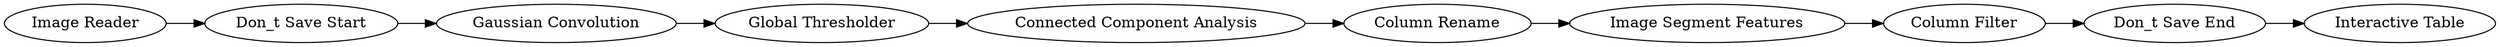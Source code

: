 digraph {
	32 -> 43
	31 -> 13
	44 -> 31
	6 -> 12
	13 -> 4
	12 -> 22
	30 -> 32
	22 -> 30
	4 -> 6
	13 [label="Gaussian Convolution"]
	43 [label="Interactive Table"]
	44 [label="Image Reader"]
	22 [label="Image Segment Features"]
	31 [label="Don_t Save Start"]
	4 [label="Global Thresholder"]
	6 [label="Connected Component Analysis"]
	32 [label="Don_t Save End"]
	30 [label="Column Filter"]
	12 [label="Column Rename"]
	rankdir=LR
}
